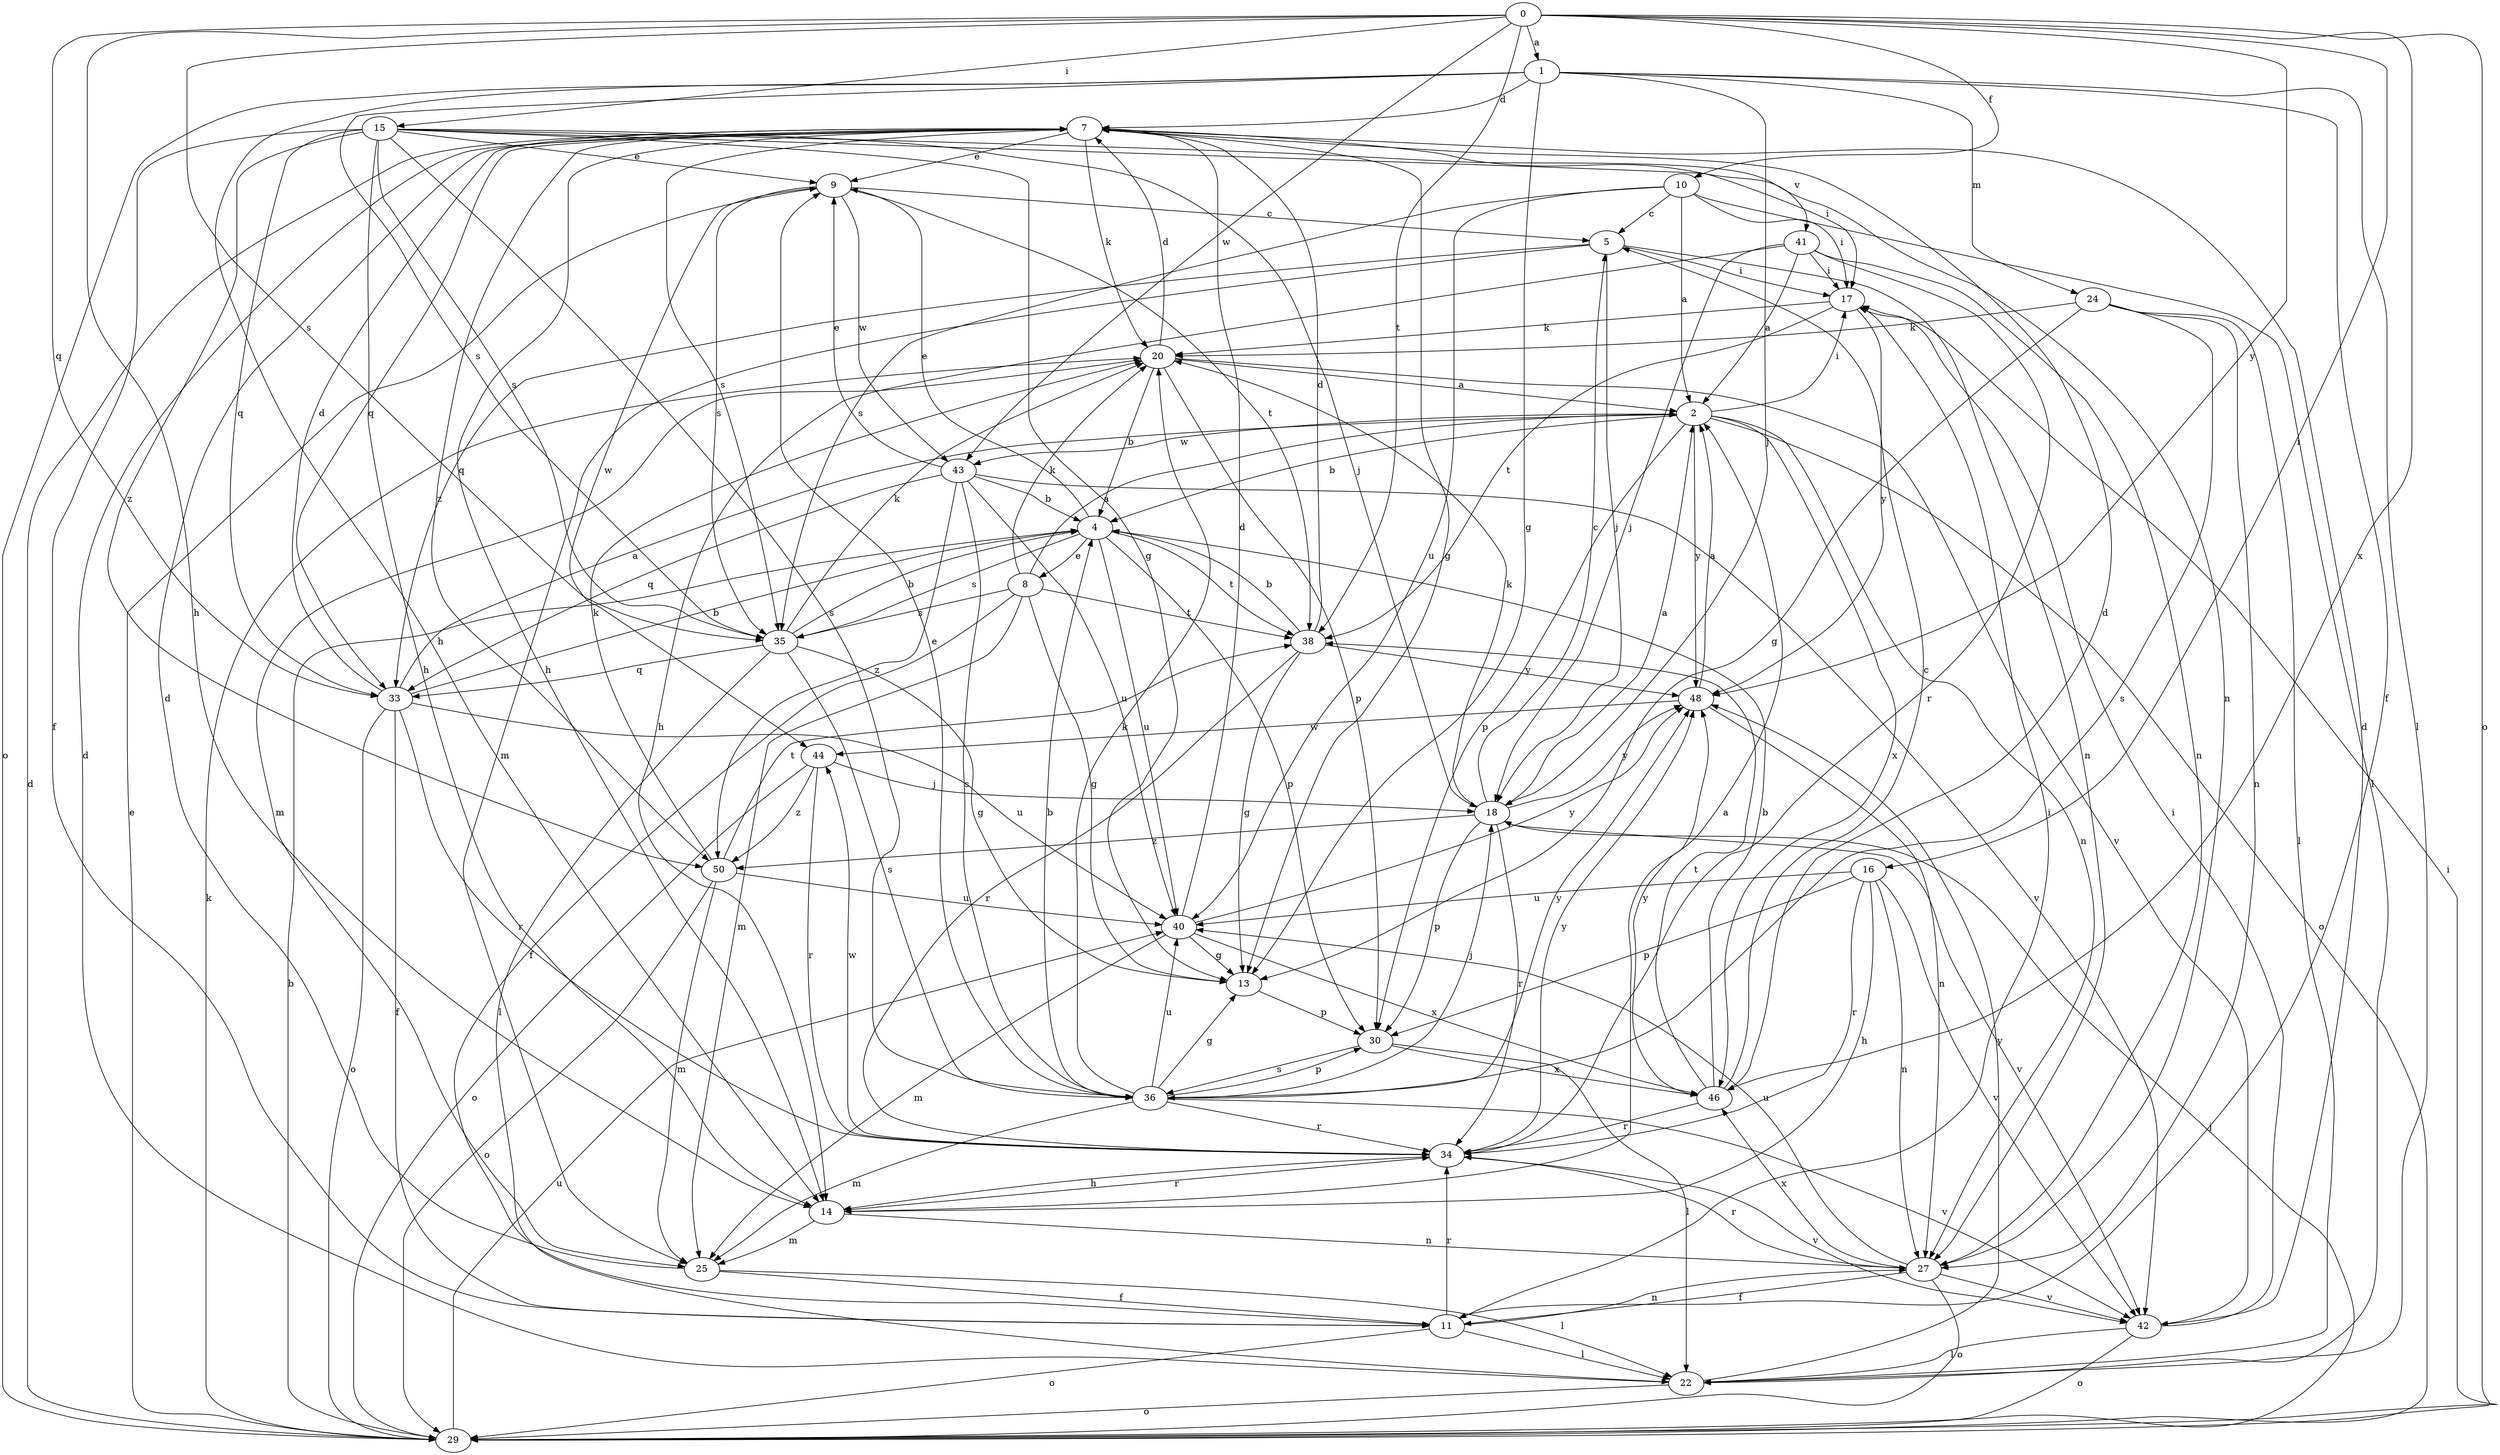 strict digraph  {
0;
1;
2;
4;
5;
7;
8;
9;
10;
11;
13;
14;
15;
16;
17;
18;
20;
22;
24;
25;
27;
29;
30;
33;
34;
35;
36;
38;
40;
41;
42;
43;
44;
46;
48;
50;
0 -> 1  [label=a];
0 -> 10  [label=f];
0 -> 14  [label=h];
0 -> 15  [label=i];
0 -> 16  [label=i];
0 -> 29  [label=o];
0 -> 33  [label=q];
0 -> 35  [label=s];
0 -> 38  [label=t];
0 -> 43  [label=w];
0 -> 46  [label=x];
0 -> 48  [label=y];
1 -> 7  [label=d];
1 -> 11  [label=f];
1 -> 13  [label=g];
1 -> 14  [label=h];
1 -> 18  [label=j];
1 -> 22  [label=l];
1 -> 24  [label=m];
1 -> 29  [label=o];
1 -> 35  [label=s];
2 -> 4  [label=b];
2 -> 17  [label=i];
2 -> 27  [label=n];
2 -> 29  [label=o];
2 -> 30  [label=p];
2 -> 43  [label=w];
2 -> 46  [label=x];
2 -> 48  [label=y];
4 -> 8  [label=e];
4 -> 9  [label=e];
4 -> 30  [label=p];
4 -> 35  [label=s];
4 -> 38  [label=t];
4 -> 40  [label=u];
5 -> 17  [label=i];
5 -> 18  [label=j];
5 -> 25  [label=m];
5 -> 27  [label=n];
5 -> 33  [label=q];
7 -> 9  [label=e];
7 -> 13  [label=g];
7 -> 14  [label=h];
7 -> 20  [label=k];
7 -> 33  [label=q];
7 -> 35  [label=s];
7 -> 41  [label=v];
7 -> 50  [label=z];
8 -> 2  [label=a];
8 -> 11  [label=f];
8 -> 13  [label=g];
8 -> 20  [label=k];
8 -> 25  [label=m];
8 -> 35  [label=s];
8 -> 38  [label=t];
9 -> 5  [label=c];
9 -> 35  [label=s];
9 -> 38  [label=t];
9 -> 43  [label=w];
9 -> 44  [label=w];
10 -> 2  [label=a];
10 -> 5  [label=c];
10 -> 17  [label=i];
10 -> 22  [label=l];
10 -> 35  [label=s];
10 -> 40  [label=u];
11 -> 17  [label=i];
11 -> 22  [label=l];
11 -> 27  [label=n];
11 -> 29  [label=o];
11 -> 34  [label=r];
13 -> 30  [label=p];
14 -> 2  [label=a];
14 -> 25  [label=m];
14 -> 27  [label=n];
14 -> 34  [label=r];
15 -> 9  [label=e];
15 -> 11  [label=f];
15 -> 13  [label=g];
15 -> 14  [label=h];
15 -> 17  [label=i];
15 -> 18  [label=j];
15 -> 27  [label=n];
15 -> 33  [label=q];
15 -> 35  [label=s];
15 -> 36  [label=s];
15 -> 50  [label=z];
16 -> 14  [label=h];
16 -> 27  [label=n];
16 -> 30  [label=p];
16 -> 34  [label=r];
16 -> 40  [label=u];
16 -> 42  [label=v];
17 -> 20  [label=k];
17 -> 38  [label=t];
17 -> 48  [label=y];
18 -> 2  [label=a];
18 -> 5  [label=c];
18 -> 20  [label=k];
18 -> 30  [label=p];
18 -> 34  [label=r];
18 -> 42  [label=v];
18 -> 48  [label=y];
18 -> 50  [label=z];
20 -> 2  [label=a];
20 -> 4  [label=b];
20 -> 7  [label=d];
20 -> 25  [label=m];
20 -> 30  [label=p];
20 -> 42  [label=v];
22 -> 7  [label=d];
22 -> 29  [label=o];
22 -> 48  [label=y];
24 -> 13  [label=g];
24 -> 20  [label=k];
24 -> 22  [label=l];
24 -> 27  [label=n];
24 -> 36  [label=s];
25 -> 7  [label=d];
25 -> 11  [label=f];
25 -> 22  [label=l];
27 -> 11  [label=f];
27 -> 29  [label=o];
27 -> 34  [label=r];
27 -> 40  [label=u];
27 -> 42  [label=v];
27 -> 46  [label=x];
29 -> 4  [label=b];
29 -> 7  [label=d];
29 -> 9  [label=e];
29 -> 17  [label=i];
29 -> 18  [label=j];
29 -> 20  [label=k];
29 -> 40  [label=u];
30 -> 22  [label=l];
30 -> 36  [label=s];
30 -> 46  [label=x];
33 -> 2  [label=a];
33 -> 4  [label=b];
33 -> 7  [label=d];
33 -> 11  [label=f];
33 -> 29  [label=o];
33 -> 34  [label=r];
33 -> 40  [label=u];
34 -> 14  [label=h];
34 -> 42  [label=v];
34 -> 44  [label=w];
34 -> 48  [label=y];
35 -> 4  [label=b];
35 -> 13  [label=g];
35 -> 20  [label=k];
35 -> 22  [label=l];
35 -> 33  [label=q];
35 -> 36  [label=s];
36 -> 4  [label=b];
36 -> 9  [label=e];
36 -> 13  [label=g];
36 -> 18  [label=j];
36 -> 20  [label=k];
36 -> 25  [label=m];
36 -> 30  [label=p];
36 -> 34  [label=r];
36 -> 40  [label=u];
36 -> 42  [label=v];
36 -> 48  [label=y];
38 -> 4  [label=b];
38 -> 7  [label=d];
38 -> 13  [label=g];
38 -> 34  [label=r];
38 -> 48  [label=y];
40 -> 7  [label=d];
40 -> 13  [label=g];
40 -> 25  [label=m];
40 -> 46  [label=x];
40 -> 48  [label=y];
41 -> 2  [label=a];
41 -> 14  [label=h];
41 -> 17  [label=i];
41 -> 18  [label=j];
41 -> 27  [label=n];
41 -> 34  [label=r];
42 -> 7  [label=d];
42 -> 17  [label=i];
42 -> 22  [label=l];
42 -> 29  [label=o];
43 -> 4  [label=b];
43 -> 9  [label=e];
43 -> 33  [label=q];
43 -> 36  [label=s];
43 -> 40  [label=u];
43 -> 42  [label=v];
43 -> 50  [label=z];
44 -> 18  [label=j];
44 -> 29  [label=o];
44 -> 34  [label=r];
44 -> 50  [label=z];
46 -> 4  [label=b];
46 -> 5  [label=c];
46 -> 7  [label=d];
46 -> 34  [label=r];
46 -> 38  [label=t];
46 -> 48  [label=y];
48 -> 2  [label=a];
48 -> 27  [label=n];
48 -> 44  [label=w];
50 -> 20  [label=k];
50 -> 25  [label=m];
50 -> 29  [label=o];
50 -> 38  [label=t];
50 -> 40  [label=u];
}
